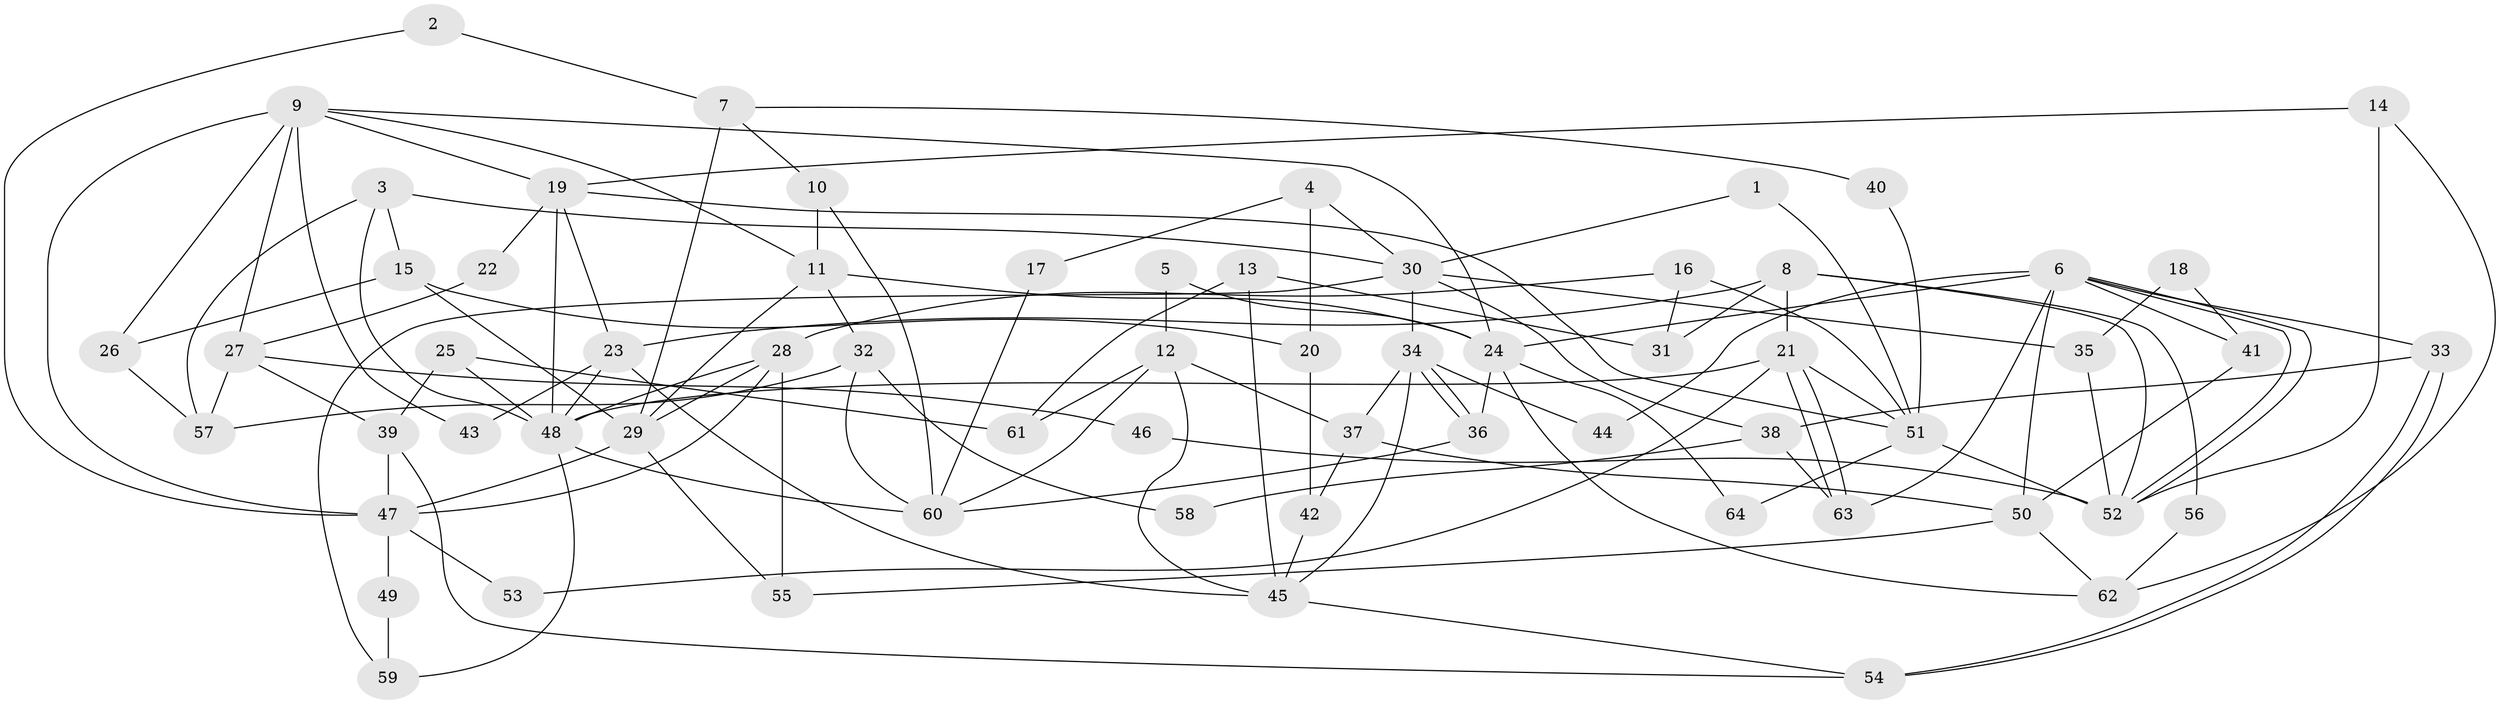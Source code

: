 // Generated by graph-tools (version 1.1) at 2025/26/03/09/25 03:26:14]
// undirected, 64 vertices, 128 edges
graph export_dot {
graph [start="1"]
  node [color=gray90,style=filled];
  1;
  2;
  3;
  4;
  5;
  6;
  7;
  8;
  9;
  10;
  11;
  12;
  13;
  14;
  15;
  16;
  17;
  18;
  19;
  20;
  21;
  22;
  23;
  24;
  25;
  26;
  27;
  28;
  29;
  30;
  31;
  32;
  33;
  34;
  35;
  36;
  37;
  38;
  39;
  40;
  41;
  42;
  43;
  44;
  45;
  46;
  47;
  48;
  49;
  50;
  51;
  52;
  53;
  54;
  55;
  56;
  57;
  58;
  59;
  60;
  61;
  62;
  63;
  64;
  1 -- 30;
  1 -- 51;
  2 -- 47;
  2 -- 7;
  3 -- 57;
  3 -- 48;
  3 -- 15;
  3 -- 30;
  4 -- 30;
  4 -- 20;
  4 -- 17;
  5 -- 24;
  5 -- 12;
  6 -- 33;
  6 -- 52;
  6 -- 52;
  6 -- 24;
  6 -- 41;
  6 -- 44;
  6 -- 50;
  6 -- 63;
  7 -- 29;
  7 -- 10;
  7 -- 40;
  8 -- 23;
  8 -- 21;
  8 -- 31;
  8 -- 52;
  8 -- 56;
  9 -- 26;
  9 -- 24;
  9 -- 11;
  9 -- 19;
  9 -- 27;
  9 -- 43;
  9 -- 47;
  10 -- 60;
  10 -- 11;
  11 -- 24;
  11 -- 29;
  11 -- 32;
  12 -- 45;
  12 -- 61;
  12 -- 37;
  12 -- 60;
  13 -- 45;
  13 -- 31;
  13 -- 61;
  14 -- 19;
  14 -- 52;
  14 -- 62;
  15 -- 29;
  15 -- 20;
  15 -- 26;
  16 -- 51;
  16 -- 28;
  16 -- 31;
  17 -- 60;
  18 -- 41;
  18 -- 35;
  19 -- 48;
  19 -- 22;
  19 -- 23;
  19 -- 51;
  20 -- 42;
  21 -- 63;
  21 -- 63;
  21 -- 51;
  21 -- 48;
  21 -- 53;
  22 -- 27;
  23 -- 48;
  23 -- 43;
  23 -- 45;
  24 -- 62;
  24 -- 36;
  24 -- 64;
  25 -- 39;
  25 -- 48;
  25 -- 61;
  26 -- 57;
  27 -- 39;
  27 -- 46;
  27 -- 57;
  28 -- 48;
  28 -- 47;
  28 -- 29;
  28 -- 55;
  29 -- 47;
  29 -- 55;
  30 -- 34;
  30 -- 35;
  30 -- 38;
  30 -- 59;
  32 -- 60;
  32 -- 57;
  32 -- 58;
  33 -- 54;
  33 -- 54;
  33 -- 38;
  34 -- 36;
  34 -- 36;
  34 -- 37;
  34 -- 44;
  34 -- 45;
  35 -- 52;
  36 -- 60;
  37 -- 50;
  37 -- 42;
  38 -- 63;
  38 -- 58;
  39 -- 54;
  39 -- 47;
  40 -- 51;
  41 -- 50;
  42 -- 45;
  45 -- 54;
  46 -- 52;
  47 -- 49;
  47 -- 53;
  48 -- 60;
  48 -- 59;
  49 -- 59;
  50 -- 55;
  50 -- 62;
  51 -- 52;
  51 -- 64;
  56 -- 62;
}
